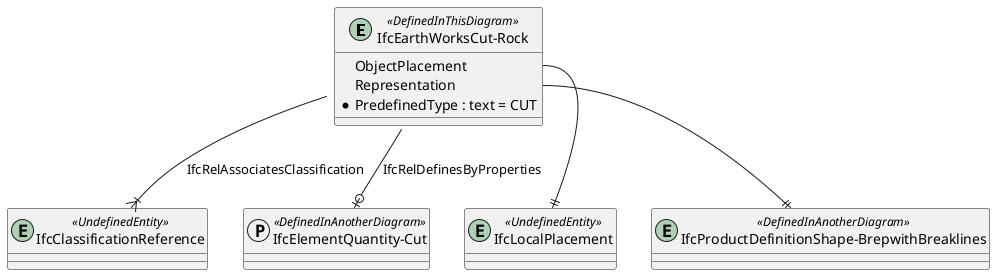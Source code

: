 @startuml 

entity "IfcEarthWorksCut-Rock" <<DefinedInThisDiagram>>
{
  ObjectPlacement
  Representation
  *PredefinedType : text = CUT
}

entity IfcClassificationReference <<UndefinedEntity>>
"IfcEarthWorksCut-Rock" --|{ IfcClassificationReference : IfcRelAssociatesClassification


protocol "IfcElementQuantity-Cut" <<DefinedInAnotherDiagram>>

entity IfcLocalPlacement <<UndefinedEntity>>
"IfcEarthWorksCut-Rock::ObjectPlacement" --|| IfcLocalPlacement


entity "IfcProductDefinitionShape-BrepwithBreaklines" <<DefinedInAnotherDiagram>>
"IfcEarthWorksCut-Rock::Representation" --|| "IfcProductDefinitionShape-BrepwithBreaklines"

"IfcEarthWorksCut-Rock" --o| "IfcElementQuantity-Cut"  : IfcRelDefinesByProperties

@enduml